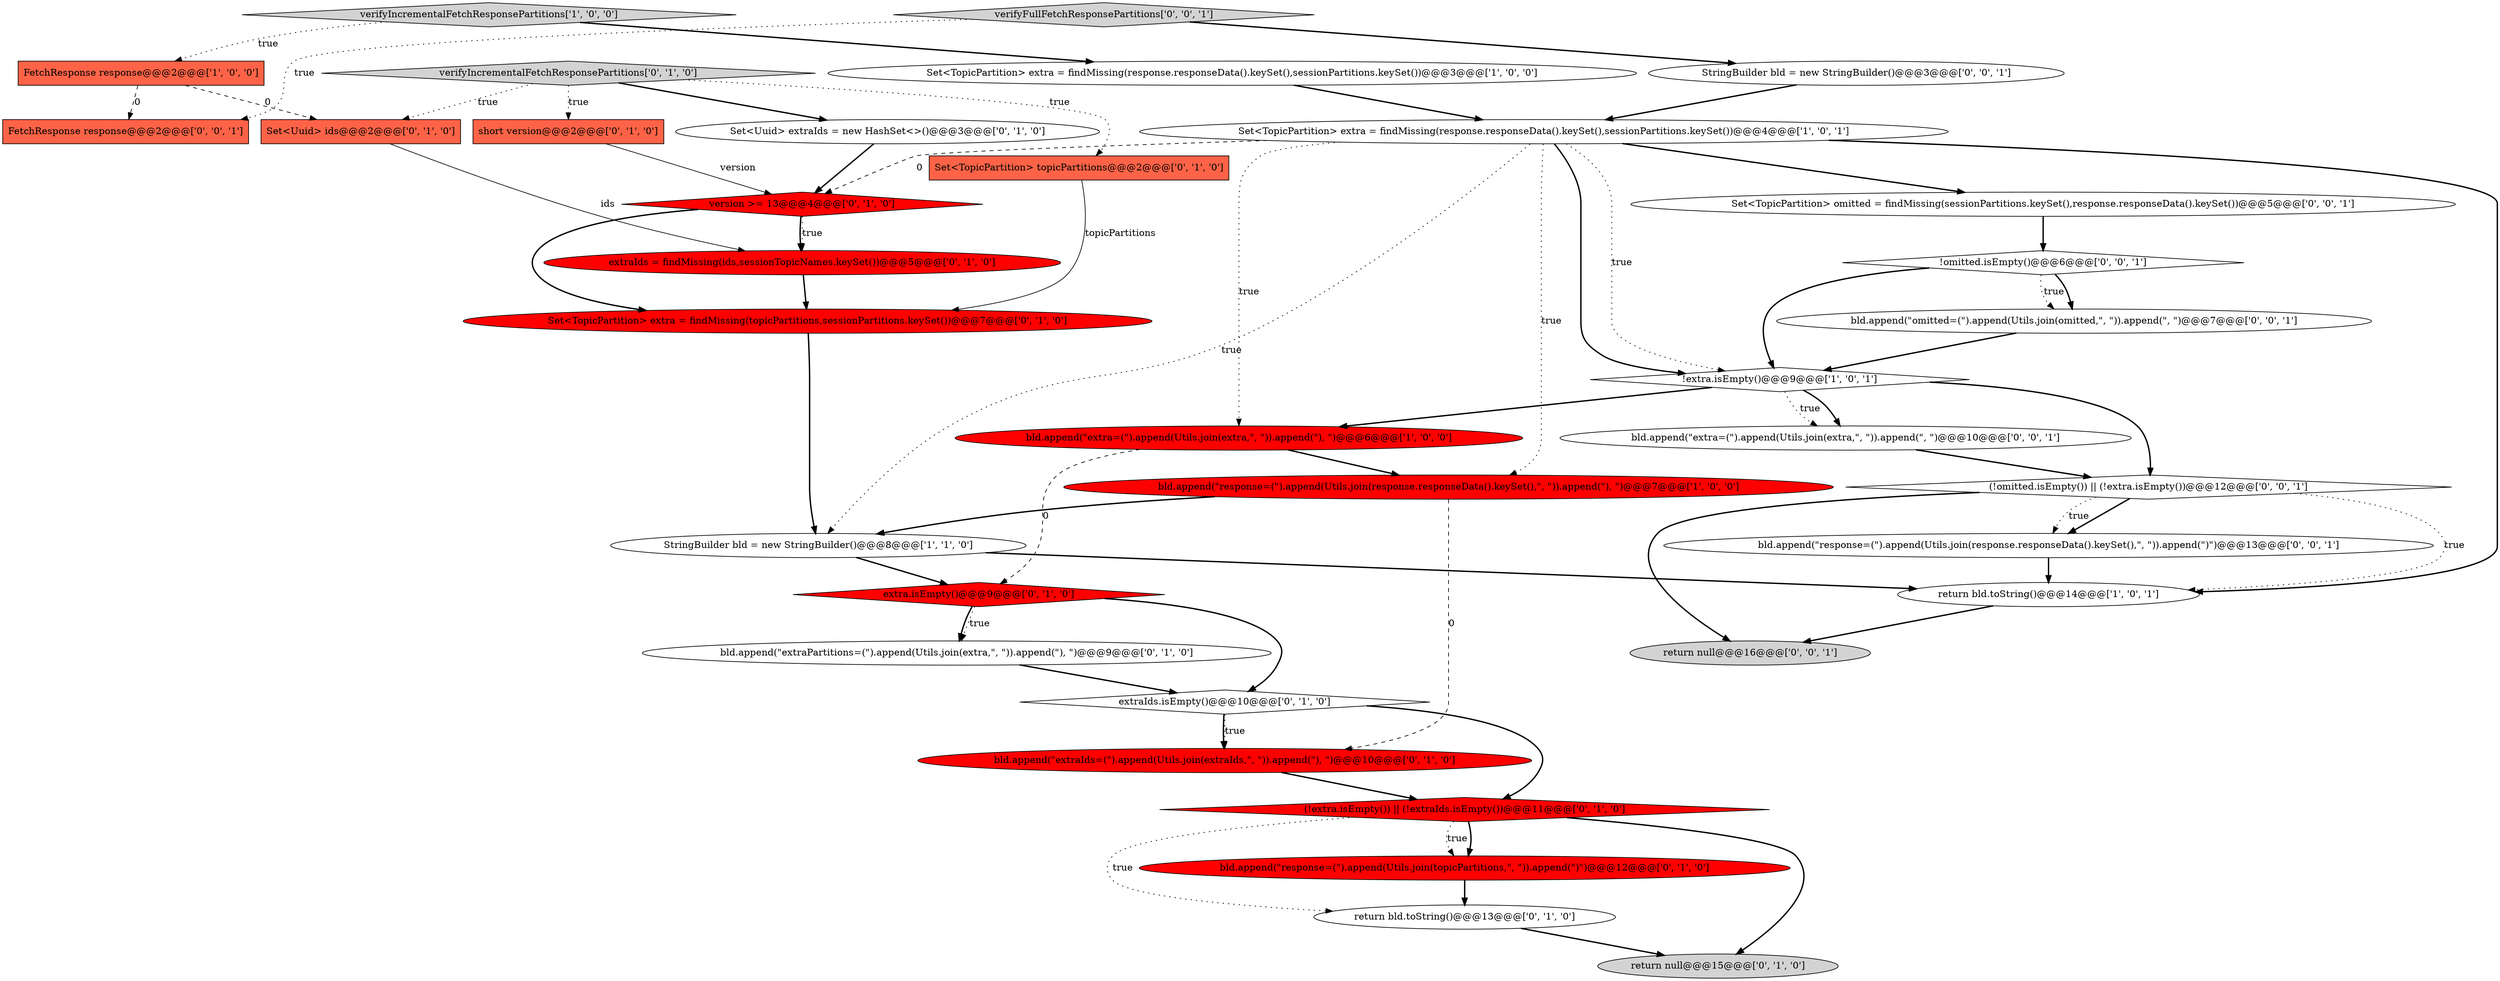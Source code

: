 digraph {
30 [style = filled, label = "verifyFullFetchResponsePartitions['0', '0', '1']", fillcolor = lightgray, shape = diamond image = "AAA0AAABBB3BBB"];
15 [style = filled, label = "extraIds.isEmpty()@@@10@@@['0', '1', '0']", fillcolor = white, shape = diamond image = "AAA0AAABBB2BBB"];
0 [style = filled, label = "!extra.isEmpty()@@@9@@@['1', '0', '1']", fillcolor = white, shape = diamond image = "AAA0AAABBB1BBB"];
10 [style = filled, label = "return bld.toString()@@@13@@@['0', '1', '0']", fillcolor = white, shape = ellipse image = "AAA0AAABBB2BBB"];
18 [style = filled, label = "short version@@@2@@@['0', '1', '0']", fillcolor = tomato, shape = box image = "AAA0AAABBB2BBB"];
22 [style = filled, label = "(!extra.isEmpty()) || (!extraIds.isEmpty())@@@11@@@['0', '1', '0']", fillcolor = red, shape = diamond image = "AAA1AAABBB2BBB"];
25 [style = filled, label = "(!omitted.isEmpty()) || (!extra.isEmpty())@@@12@@@['0', '0', '1']", fillcolor = white, shape = diamond image = "AAA0AAABBB3BBB"];
5 [style = filled, label = "verifyIncrementalFetchResponsePartitions['1', '0', '0']", fillcolor = lightgray, shape = diamond image = "AAA0AAABBB1BBB"];
12 [style = filled, label = "version >= 13@@@4@@@['0', '1', '0']", fillcolor = red, shape = diamond image = "AAA1AAABBB2BBB"];
2 [style = filled, label = "return bld.toString()@@@14@@@['1', '0', '1']", fillcolor = white, shape = ellipse image = "AAA0AAABBB1BBB"];
4 [style = filled, label = "bld.append(\"response=(\").append(Utils.join(response.responseData().keySet(),\", \")).append(\"), \")@@@7@@@['1', '0', '0']", fillcolor = red, shape = ellipse image = "AAA1AAABBB1BBB"];
3 [style = filled, label = "Set<TopicPartition> extra = findMissing(response.responseData().keySet(),sessionPartitions.keySet())@@@3@@@['1', '0', '0']", fillcolor = white, shape = ellipse image = "AAA0AAABBB1BBB"];
32 [style = filled, label = "FetchResponse response@@@2@@@['0', '0', '1']", fillcolor = tomato, shape = box image = "AAA0AAABBB3BBB"];
7 [style = filled, label = "FetchResponse response@@@2@@@['1', '0', '0']", fillcolor = tomato, shape = box image = "AAA1AAABBB1BBB"];
24 [style = filled, label = "Set<TopicPartition> extra = findMissing(topicPartitions,sessionPartitions.keySet())@@@7@@@['0', '1', '0']", fillcolor = red, shape = ellipse image = "AAA1AAABBB2BBB"];
11 [style = filled, label = "Set<TopicPartition> topicPartitions@@@2@@@['0', '1', '0']", fillcolor = tomato, shape = box image = "AAA0AAABBB2BBB"];
1 [style = filled, label = "bld.append(\"extra=(\").append(Utils.join(extra,\", \")).append(\"), \")@@@6@@@['1', '0', '0']", fillcolor = red, shape = ellipse image = "AAA1AAABBB1BBB"];
14 [style = filled, label = "extra.isEmpty()@@@9@@@['0', '1', '0']", fillcolor = red, shape = diamond image = "AAA1AAABBB2BBB"];
17 [style = filled, label = "bld.append(\"extraIds=(\").append(Utils.join(extraIds,\", \")).append(\"), \")@@@10@@@['0', '1', '0']", fillcolor = red, shape = ellipse image = "AAA1AAABBB2BBB"];
21 [style = filled, label = "Set<Uuid> ids@@@2@@@['0', '1', '0']", fillcolor = tomato, shape = box image = "AAA1AAABBB2BBB"];
13 [style = filled, label = "bld.append(\"extraPartitions=(\").append(Utils.join(extra,\", \")).append(\"), \")@@@9@@@['0', '1', '0']", fillcolor = white, shape = ellipse image = "AAA0AAABBB2BBB"];
8 [style = filled, label = "Set<TopicPartition> extra = findMissing(response.responseData().keySet(),sessionPartitions.keySet())@@@4@@@['1', '0', '1']", fillcolor = white, shape = ellipse image = "AAA0AAABBB1BBB"];
19 [style = filled, label = "Set<Uuid> extraIds = new HashSet<>()@@@3@@@['0', '1', '0']", fillcolor = white, shape = ellipse image = "AAA0AAABBB2BBB"];
23 [style = filled, label = "return null@@@15@@@['0', '1', '0']", fillcolor = lightgray, shape = ellipse image = "AAA0AAABBB2BBB"];
9 [style = filled, label = "extraIds = findMissing(ids,sessionTopicNames.keySet())@@@5@@@['0', '1', '0']", fillcolor = red, shape = ellipse image = "AAA1AAABBB2BBB"];
20 [style = filled, label = "verifyIncrementalFetchResponsePartitions['0', '1', '0']", fillcolor = lightgray, shape = diamond image = "AAA0AAABBB2BBB"];
29 [style = filled, label = "bld.append(\"response=(\").append(Utils.join(response.responseData().keySet(),\", \")).append(\")\")@@@13@@@['0', '0', '1']", fillcolor = white, shape = ellipse image = "AAA0AAABBB3BBB"];
33 [style = filled, label = "bld.append(\"omitted=(\").append(Utils.join(omitted,\", \")).append(\", \")@@@7@@@['0', '0', '1']", fillcolor = white, shape = ellipse image = "AAA0AAABBB3BBB"];
27 [style = filled, label = "bld.append(\"extra=(\").append(Utils.join(extra,\", \")).append(\", \")@@@10@@@['0', '0', '1']", fillcolor = white, shape = ellipse image = "AAA0AAABBB3BBB"];
26 [style = filled, label = "StringBuilder bld = new StringBuilder()@@@3@@@['0', '0', '1']", fillcolor = white, shape = ellipse image = "AAA0AAABBB3BBB"];
31 [style = filled, label = "!omitted.isEmpty()@@@6@@@['0', '0', '1']", fillcolor = white, shape = diamond image = "AAA0AAABBB3BBB"];
6 [style = filled, label = "StringBuilder bld = new StringBuilder()@@@8@@@['1', '1', '0']", fillcolor = white, shape = ellipse image = "AAA0AAABBB1BBB"];
16 [style = filled, label = "bld.append(\"response=(\").append(Utils.join(topicPartitions,\", \")).append(\")\")@@@12@@@['0', '1', '0']", fillcolor = red, shape = ellipse image = "AAA1AAABBB2BBB"];
34 [style = filled, label = "return null@@@16@@@['0', '0', '1']", fillcolor = lightgray, shape = ellipse image = "AAA0AAABBB3BBB"];
28 [style = filled, label = "Set<TopicPartition> omitted = findMissing(sessionPartitions.keySet(),response.responseData().keySet())@@@5@@@['0', '0', '1']", fillcolor = white, shape = ellipse image = "AAA0AAABBB3BBB"];
5->3 [style = bold, label=""];
8->28 [style = bold, label=""];
1->4 [style = bold, label=""];
22->10 [style = dotted, label="true"];
7->21 [style = dashed, label="0"];
25->34 [style = bold, label=""];
20->11 [style = dotted, label="true"];
19->12 [style = bold, label=""];
1->14 [style = dashed, label="0"];
4->6 [style = bold, label=""];
22->16 [style = bold, label=""];
16->10 [style = bold, label=""];
0->27 [style = bold, label=""];
4->17 [style = dashed, label="0"];
31->0 [style = bold, label=""];
28->31 [style = bold, label=""];
2->34 [style = bold, label=""];
30->26 [style = bold, label=""];
8->12 [style = dashed, label="0"];
26->8 [style = bold, label=""];
20->21 [style = dotted, label="true"];
12->24 [style = bold, label=""];
25->29 [style = bold, label=""];
25->29 [style = dotted, label="true"];
17->22 [style = bold, label=""];
12->9 [style = bold, label=""];
11->24 [style = solid, label="topicPartitions"];
31->33 [style = dotted, label="true"];
22->23 [style = bold, label=""];
8->4 [style = dotted, label="true"];
14->13 [style = dotted, label="true"];
18->12 [style = solid, label="version"];
15->22 [style = bold, label=""];
6->2 [style = bold, label=""];
15->17 [style = dotted, label="true"];
8->0 [style = bold, label=""];
6->14 [style = bold, label=""];
33->0 [style = bold, label=""];
8->1 [style = dotted, label="true"];
15->17 [style = bold, label=""];
29->2 [style = bold, label=""];
8->6 [style = dotted, label="true"];
8->2 [style = bold, label=""];
0->25 [style = bold, label=""];
10->23 [style = bold, label=""];
5->7 [style = dotted, label="true"];
0->1 [style = bold, label=""];
3->8 [style = bold, label=""];
31->33 [style = bold, label=""];
22->16 [style = dotted, label="true"];
21->9 [style = solid, label="ids"];
30->32 [style = dotted, label="true"];
20->18 [style = dotted, label="true"];
7->32 [style = dashed, label="0"];
14->15 [style = bold, label=""];
8->0 [style = dotted, label="true"];
13->15 [style = bold, label=""];
14->13 [style = bold, label=""];
0->27 [style = dotted, label="true"];
20->19 [style = bold, label=""];
24->6 [style = bold, label=""];
25->2 [style = dotted, label="true"];
27->25 [style = bold, label=""];
9->24 [style = bold, label=""];
12->9 [style = dotted, label="true"];
}
